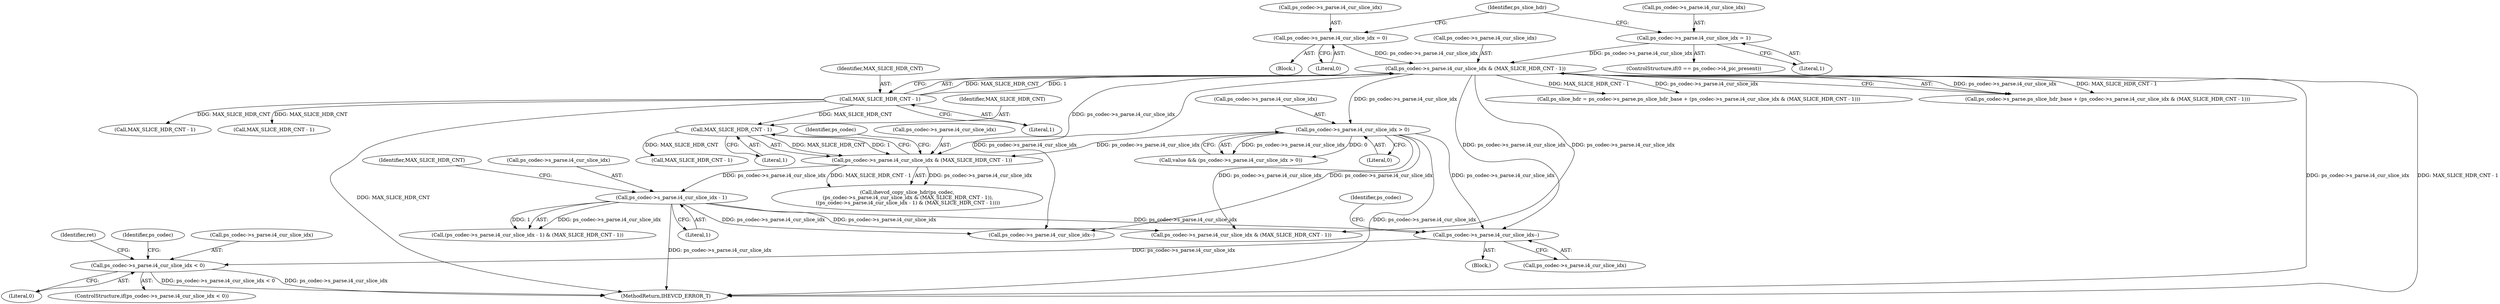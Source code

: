 digraph "0_Android_913d9e8d93d6b81bb8eac3fc2c1426651f5b259d@pointer" {
"1001720" [label="(Call,ps_codec->s_parse.i4_cur_slice_idx < 0)"];
"1001713" [label="(Call,ps_codec->s_parse.i4_cur_slice_idx--)"];
"1000406" [label="(Call,ps_codec->s_parse.i4_cur_slice_idx & (MAX_SLICE_HDR_CNT - 1))"];
"1000376" [label="(Call,ps_codec->s_parse.i4_cur_slice_idx = 0)"];
"1000391" [label="(Call,ps_codec->s_parse.i4_cur_slice_idx = 1)"];
"1000412" [label="(Call,MAX_SLICE_HDR_CNT - 1)"];
"1000451" [label="(Call,ps_codec->s_parse.i4_cur_slice_idx - 1)"];
"1000441" [label="(Call,ps_codec->s_parse.i4_cur_slice_idx & (MAX_SLICE_HDR_CNT - 1))"];
"1000431" [label="(Call,ps_codec->s_parse.i4_cur_slice_idx > 0)"];
"1000447" [label="(Call,MAX_SLICE_HDR_CNT - 1)"];
"1000385" [label="(ControlStructure,if(0 == ps_codec->i4_pic_present))"];
"1000382" [label="(Literal,0)"];
"1002527" [label="(Call,MAX_SLICE_HDR_CNT - 1)"];
"1002620" [label="(MethodReturn,IHEVCD_ERROR_T)"];
"1000391" [label="(Call,ps_codec->s_parse.i4_cur_slice_idx = 1)"];
"1000439" [label="(Call,ihevcd_copy_slice_hdr(ps_codec,\n (ps_codec->s_parse.i4_cur_slice_idx & (MAX_SLICE_HDR_CNT - 1)),\n ((ps_codec->s_parse.i4_cur_slice_idx - 1) & (MAX_SLICE_HDR_CNT - 1))))"];
"1000437" [label="(Literal,0)"];
"1000454" [label="(Identifier,ps_codec)"];
"1000392" [label="(Call,ps_codec->s_parse.i4_cur_slice_idx)"];
"1000375" [label="(Block,)"];
"1000447" [label="(Call,MAX_SLICE_HDR_CNT - 1)"];
"1000449" [label="(Literal,1)"];
"1000451" [label="(Call,ps_codec->s_parse.i4_cur_slice_idx - 1)"];
"1000413" [label="(Identifier,MAX_SLICE_HDR_CNT)"];
"1000431" [label="(Call,ps_codec->s_parse.i4_cur_slice_idx > 0)"];
"1000407" [label="(Call,ps_codec->s_parse.i4_cur_slice_idx)"];
"1000376" [label="(Call,ps_codec->s_parse.i4_cur_slice_idx = 0)"];
"1001730" [label="(Identifier,ps_codec)"];
"1001720" [label="(Call,ps_codec->s_parse.i4_cur_slice_idx < 0)"];
"1000432" [label="(Call,ps_codec->s_parse.i4_cur_slice_idx)"];
"1001707" [label="(Block,)"];
"1001721" [label="(Call,ps_codec->s_parse.i4_cur_slice_idx)"];
"1000398" [label="(Call,ps_slice_hdr = ps_codec->s_parse.ps_slice_hdr_base + (ps_codec->s_parse.i4_cur_slice_idx & (MAX_SLICE_HDR_CNT - 1)))"];
"1000457" [label="(Literal,1)"];
"1000441" [label="(Call,ps_codec->s_parse.i4_cur_slice_idx & (MAX_SLICE_HDR_CNT - 1))"];
"1000406" [label="(Call,ps_codec->s_parse.i4_cur_slice_idx & (MAX_SLICE_HDR_CNT - 1))"];
"1000459" [label="(Identifier,MAX_SLICE_HDR_CNT)"];
"1001726" [label="(Literal,0)"];
"1000450" [label="(Call,(ps_codec->s_parse.i4_cur_slice_idx - 1) & (MAX_SLICE_HDR_CNT - 1))"];
"1000377" [label="(Call,ps_codec->s_parse.i4_cur_slice_idx)"];
"1001772" [label="(Call,ps_codec->s_parse.i4_cur_slice_idx--)"];
"1000400" [label="(Call,ps_codec->s_parse.ps_slice_hdr_base + (ps_codec->s_parse.i4_cur_slice_idx & (MAX_SLICE_HDR_CNT - 1)))"];
"1002521" [label="(Call,ps_codec->s_parse.i4_cur_slice_idx & (MAX_SLICE_HDR_CNT - 1))"];
"1001714" [label="(Call,ps_codec->s_parse.i4_cur_slice_idx)"];
"1001719" [label="(ControlStructure,if(ps_codec->s_parse.i4_cur_slice_idx < 0))"];
"1000442" [label="(Call,ps_codec->s_parse.i4_cur_slice_idx)"];
"1000458" [label="(Call,MAX_SLICE_HDR_CNT - 1)"];
"1000414" [label="(Literal,1)"];
"1000397" [label="(Literal,1)"];
"1001713" [label="(Call,ps_codec->s_parse.i4_cur_slice_idx--)"];
"1001723" [label="(Identifier,ps_codec)"];
"1000429" [label="(Call,value && (ps_codec->s_parse.i4_cur_slice_idx > 0))"];
"1001809" [label="(Call,MAX_SLICE_HDR_CNT - 1)"];
"1000412" [label="(Call,MAX_SLICE_HDR_CNT - 1)"];
"1001735" [label="(Identifier,ret)"];
"1000399" [label="(Identifier,ps_slice_hdr)"];
"1000448" [label="(Identifier,MAX_SLICE_HDR_CNT)"];
"1000452" [label="(Call,ps_codec->s_parse.i4_cur_slice_idx)"];
"1001720" -> "1001719"  [label="AST: "];
"1001720" -> "1001726"  [label="CFG: "];
"1001721" -> "1001720"  [label="AST: "];
"1001726" -> "1001720"  [label="AST: "];
"1001730" -> "1001720"  [label="CFG: "];
"1001735" -> "1001720"  [label="CFG: "];
"1001720" -> "1002620"  [label="DDG: ps_codec->s_parse.i4_cur_slice_idx"];
"1001720" -> "1002620"  [label="DDG: ps_codec->s_parse.i4_cur_slice_idx < 0"];
"1001713" -> "1001720"  [label="DDG: ps_codec->s_parse.i4_cur_slice_idx"];
"1001713" -> "1001707"  [label="AST: "];
"1001713" -> "1001714"  [label="CFG: "];
"1001714" -> "1001713"  [label="AST: "];
"1001723" -> "1001713"  [label="CFG: "];
"1000406" -> "1001713"  [label="DDG: ps_codec->s_parse.i4_cur_slice_idx"];
"1000451" -> "1001713"  [label="DDG: ps_codec->s_parse.i4_cur_slice_idx"];
"1000431" -> "1001713"  [label="DDG: ps_codec->s_parse.i4_cur_slice_idx"];
"1000406" -> "1000400"  [label="AST: "];
"1000406" -> "1000412"  [label="CFG: "];
"1000407" -> "1000406"  [label="AST: "];
"1000412" -> "1000406"  [label="AST: "];
"1000400" -> "1000406"  [label="CFG: "];
"1000406" -> "1002620"  [label="DDG: MAX_SLICE_HDR_CNT - 1"];
"1000406" -> "1002620"  [label="DDG: ps_codec->s_parse.i4_cur_slice_idx"];
"1000406" -> "1000398"  [label="DDG: ps_codec->s_parse.i4_cur_slice_idx"];
"1000406" -> "1000398"  [label="DDG: MAX_SLICE_HDR_CNT - 1"];
"1000406" -> "1000400"  [label="DDG: ps_codec->s_parse.i4_cur_slice_idx"];
"1000406" -> "1000400"  [label="DDG: MAX_SLICE_HDR_CNT - 1"];
"1000376" -> "1000406"  [label="DDG: ps_codec->s_parse.i4_cur_slice_idx"];
"1000391" -> "1000406"  [label="DDG: ps_codec->s_parse.i4_cur_slice_idx"];
"1000412" -> "1000406"  [label="DDG: MAX_SLICE_HDR_CNT"];
"1000412" -> "1000406"  [label="DDG: 1"];
"1000406" -> "1000431"  [label="DDG: ps_codec->s_parse.i4_cur_slice_idx"];
"1000406" -> "1000441"  [label="DDG: ps_codec->s_parse.i4_cur_slice_idx"];
"1000406" -> "1001772"  [label="DDG: ps_codec->s_parse.i4_cur_slice_idx"];
"1000406" -> "1002521"  [label="DDG: ps_codec->s_parse.i4_cur_slice_idx"];
"1000376" -> "1000375"  [label="AST: "];
"1000376" -> "1000382"  [label="CFG: "];
"1000377" -> "1000376"  [label="AST: "];
"1000382" -> "1000376"  [label="AST: "];
"1000399" -> "1000376"  [label="CFG: "];
"1000391" -> "1000385"  [label="AST: "];
"1000391" -> "1000397"  [label="CFG: "];
"1000392" -> "1000391"  [label="AST: "];
"1000397" -> "1000391"  [label="AST: "];
"1000399" -> "1000391"  [label="CFG: "];
"1000412" -> "1000414"  [label="CFG: "];
"1000413" -> "1000412"  [label="AST: "];
"1000414" -> "1000412"  [label="AST: "];
"1000412" -> "1002620"  [label="DDG: MAX_SLICE_HDR_CNT"];
"1000412" -> "1000447"  [label="DDG: MAX_SLICE_HDR_CNT"];
"1000412" -> "1001809"  [label="DDG: MAX_SLICE_HDR_CNT"];
"1000412" -> "1002527"  [label="DDG: MAX_SLICE_HDR_CNT"];
"1000451" -> "1000450"  [label="AST: "];
"1000451" -> "1000457"  [label="CFG: "];
"1000452" -> "1000451"  [label="AST: "];
"1000457" -> "1000451"  [label="AST: "];
"1000459" -> "1000451"  [label="CFG: "];
"1000451" -> "1002620"  [label="DDG: ps_codec->s_parse.i4_cur_slice_idx"];
"1000451" -> "1000450"  [label="DDG: ps_codec->s_parse.i4_cur_slice_idx"];
"1000451" -> "1000450"  [label="DDG: 1"];
"1000441" -> "1000451"  [label="DDG: ps_codec->s_parse.i4_cur_slice_idx"];
"1000451" -> "1001772"  [label="DDG: ps_codec->s_parse.i4_cur_slice_idx"];
"1000451" -> "1002521"  [label="DDG: ps_codec->s_parse.i4_cur_slice_idx"];
"1000441" -> "1000439"  [label="AST: "];
"1000441" -> "1000447"  [label="CFG: "];
"1000442" -> "1000441"  [label="AST: "];
"1000447" -> "1000441"  [label="AST: "];
"1000454" -> "1000441"  [label="CFG: "];
"1000441" -> "1000439"  [label="DDG: ps_codec->s_parse.i4_cur_slice_idx"];
"1000441" -> "1000439"  [label="DDG: MAX_SLICE_HDR_CNT - 1"];
"1000431" -> "1000441"  [label="DDG: ps_codec->s_parse.i4_cur_slice_idx"];
"1000447" -> "1000441"  [label="DDG: MAX_SLICE_HDR_CNT"];
"1000447" -> "1000441"  [label="DDG: 1"];
"1000431" -> "1000429"  [label="AST: "];
"1000431" -> "1000437"  [label="CFG: "];
"1000432" -> "1000431"  [label="AST: "];
"1000437" -> "1000431"  [label="AST: "];
"1000429" -> "1000431"  [label="CFG: "];
"1000431" -> "1002620"  [label="DDG: ps_codec->s_parse.i4_cur_slice_idx"];
"1000431" -> "1000429"  [label="DDG: ps_codec->s_parse.i4_cur_slice_idx"];
"1000431" -> "1000429"  [label="DDG: 0"];
"1000431" -> "1001772"  [label="DDG: ps_codec->s_parse.i4_cur_slice_idx"];
"1000431" -> "1002521"  [label="DDG: ps_codec->s_parse.i4_cur_slice_idx"];
"1000447" -> "1000449"  [label="CFG: "];
"1000448" -> "1000447"  [label="AST: "];
"1000449" -> "1000447"  [label="AST: "];
"1000447" -> "1000458"  [label="DDG: MAX_SLICE_HDR_CNT"];
}
